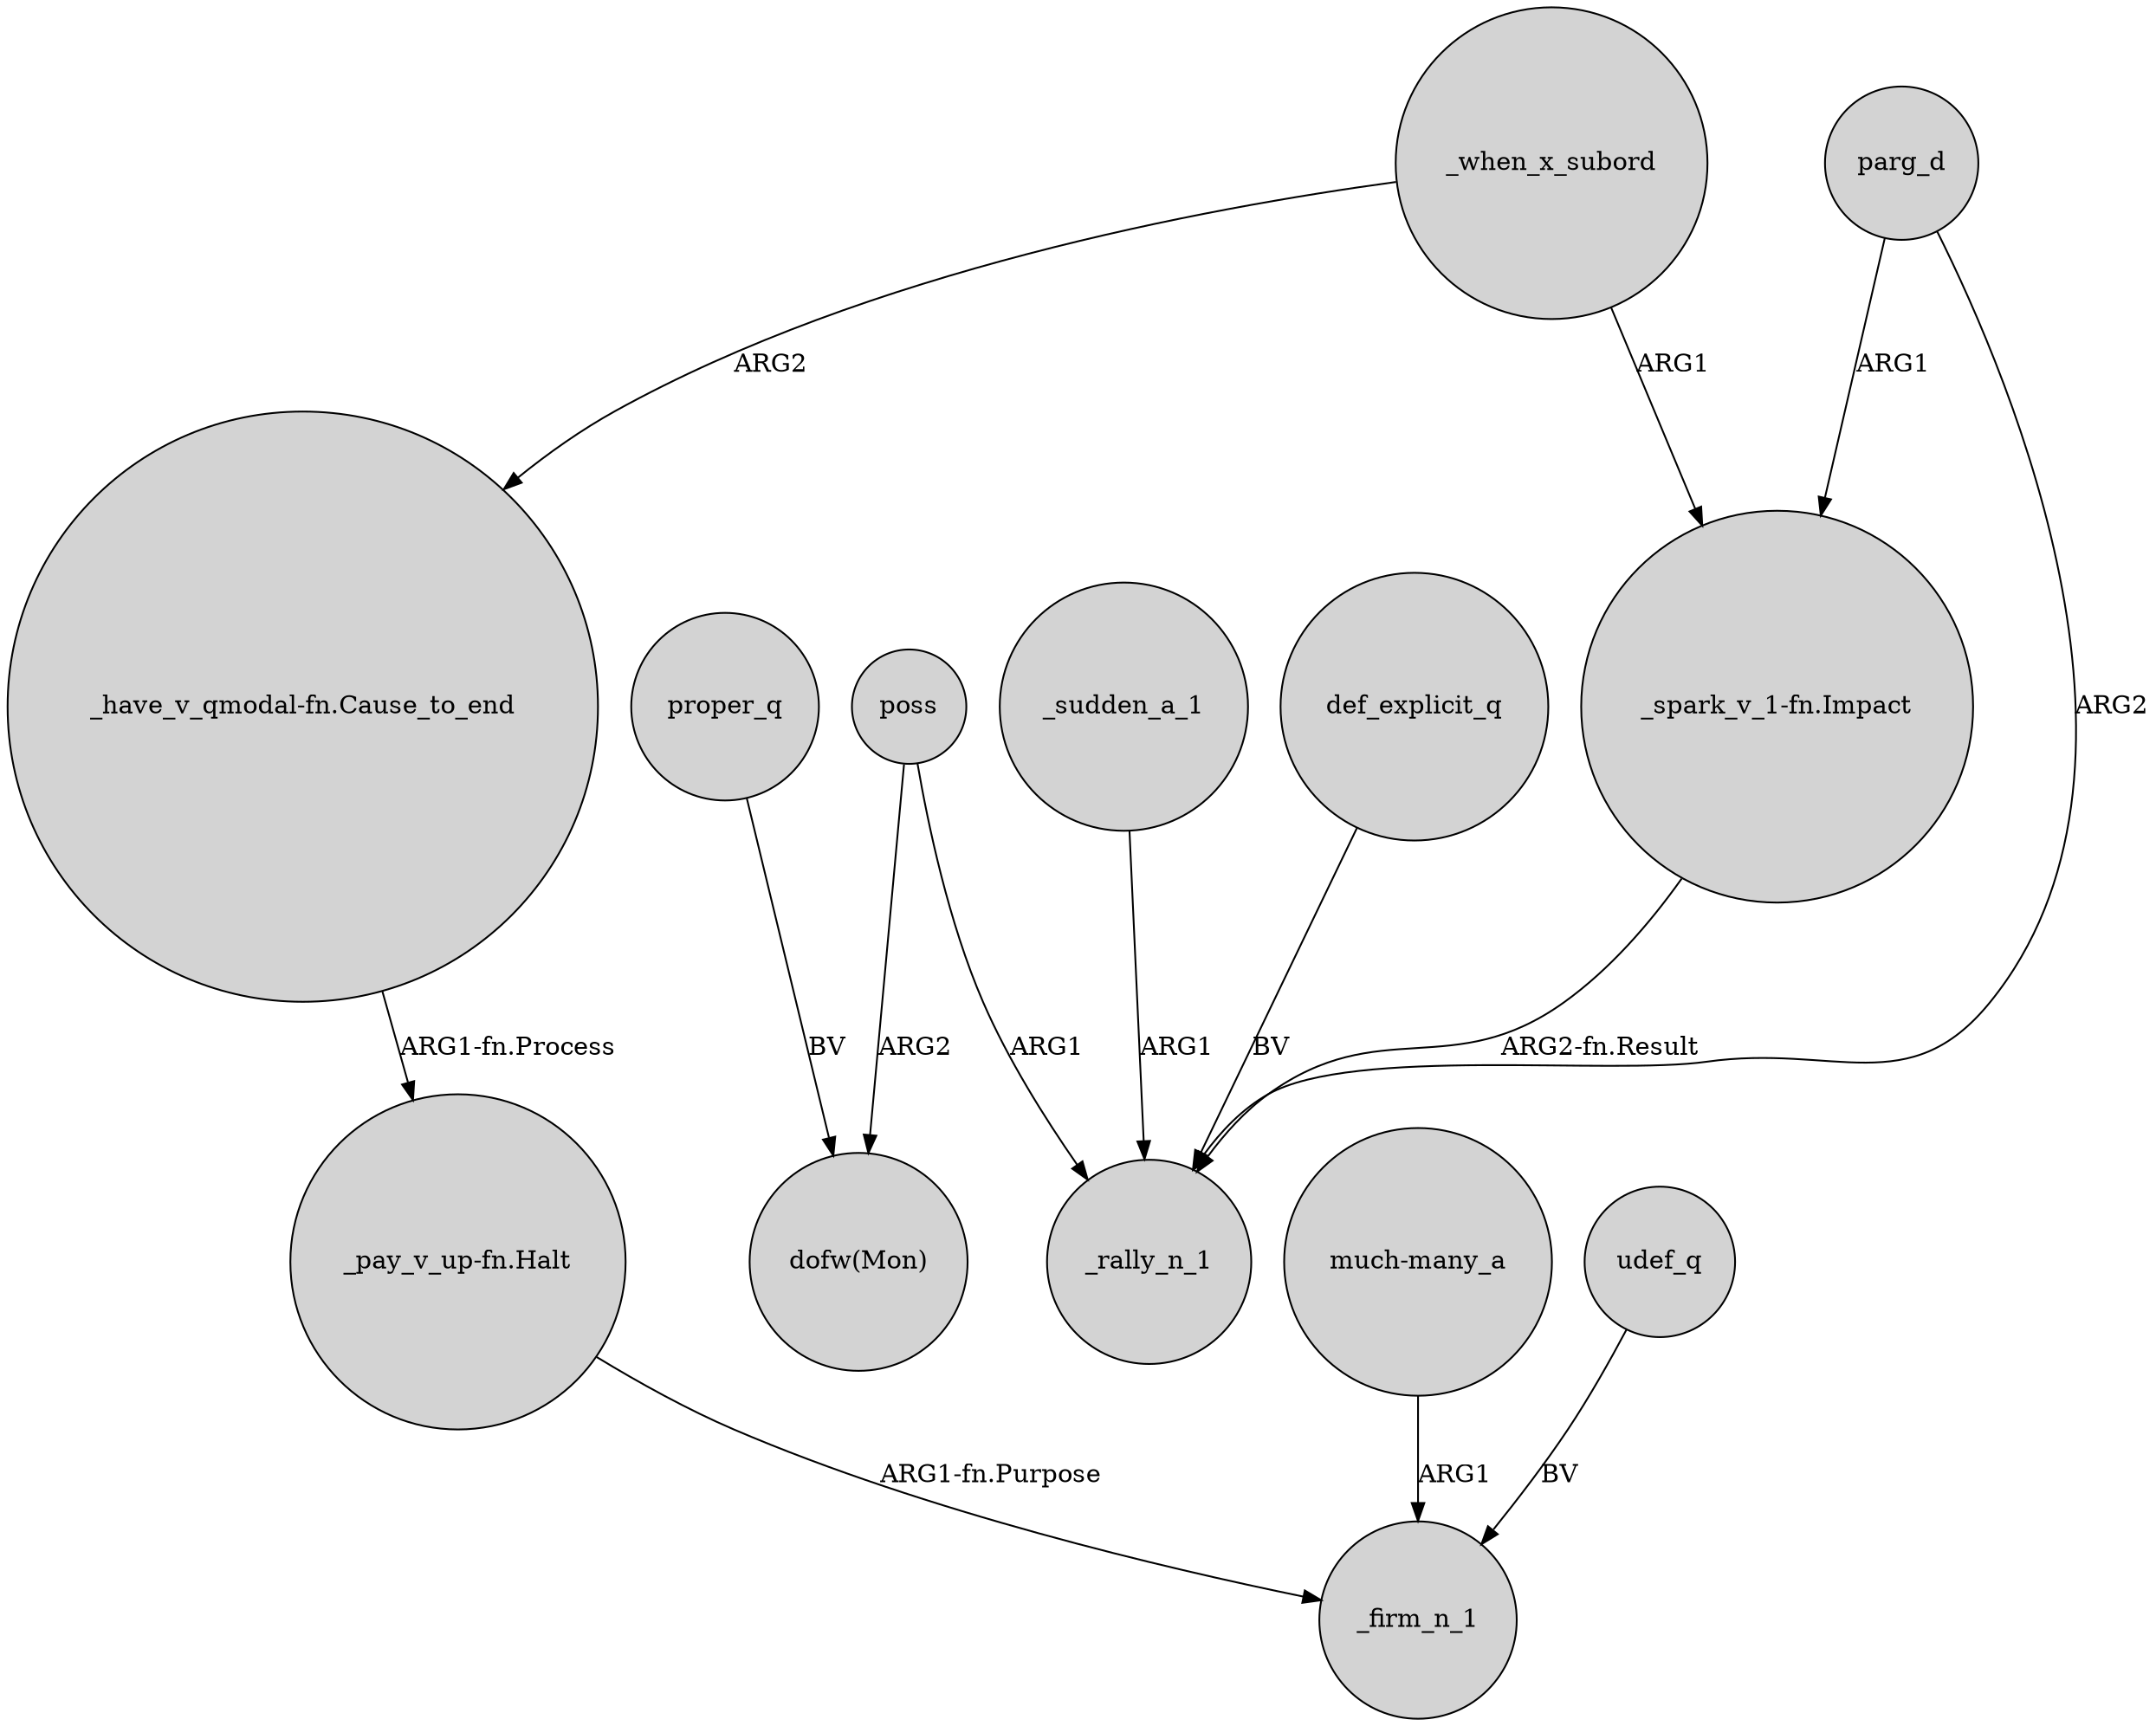 digraph {
	node [shape=circle style=filled]
	proper_q -> "dofw(Mon)" [label=BV]
	_when_x_subord -> "_have_v_qmodal-fn.Cause_to_end" [label=ARG2]
	_when_x_subord -> "_spark_v_1-fn.Impact" [label=ARG1]
	"much-many_a" -> _firm_n_1 [label=ARG1]
	"_have_v_qmodal-fn.Cause_to_end" -> "_pay_v_up-fn.Halt" [label="ARG1-fn.Process"]
	poss -> "dofw(Mon)" [label=ARG2]
	udef_q -> _firm_n_1 [label=BV]
	_sudden_a_1 -> _rally_n_1 [label=ARG1]
	parg_d -> "_spark_v_1-fn.Impact" [label=ARG1]
	"_pay_v_up-fn.Halt" -> _firm_n_1 [label="ARG1-fn.Purpose"]
	def_explicit_q -> _rally_n_1 [label=BV]
	"_spark_v_1-fn.Impact" -> _rally_n_1 [label="ARG2-fn.Result"]
	parg_d -> _rally_n_1 [label=ARG2]
	poss -> _rally_n_1 [label=ARG1]
}
